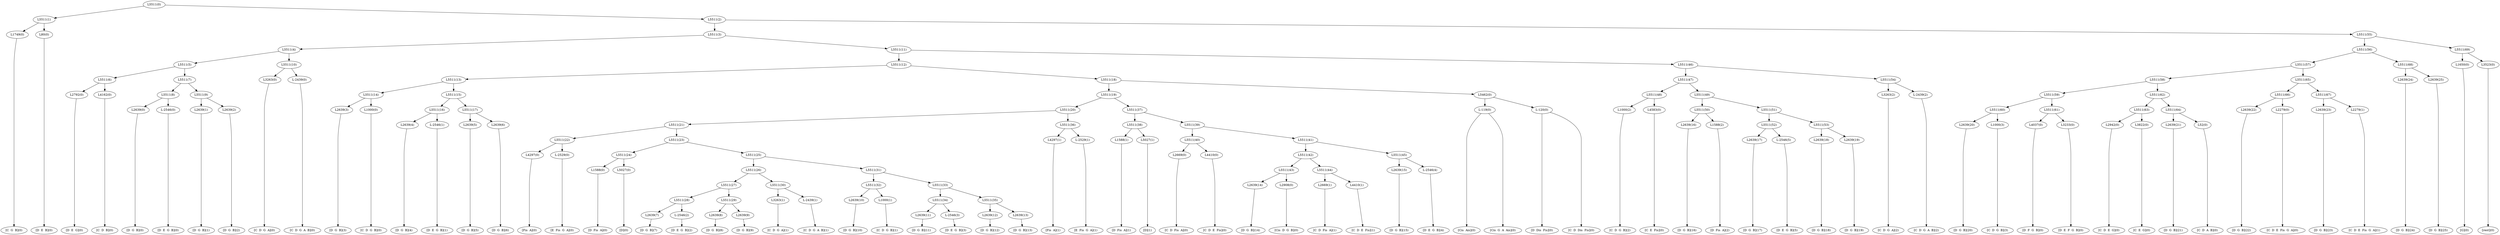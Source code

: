 digraph sample{
"L1749(0)"->"[C  G  B](0)"
"L80(0)"->"[D  E  B](0)"
"L5511(1)"->"L1749(0)"
"L5511(1)"->"L80(0)"
"L2792(0)"->"[D  E  G](0)"
"L4162(0)"->"[C  D  B](0)"
"L5511(6)"->"L2792(0)"
"L5511(6)"->"L4162(0)"
"L2639(0)"->"[D  G  B](0)"
"L-2546(0)"->"[D  E  G  B](0)"
"L5511(8)"->"L2639(0)"
"L5511(8)"->"L-2546(0)"
"L2639(1)"->"[D  G  B](1)"
"L2639(2)"->"[D  G  B](2)"
"L5511(9)"->"L2639(1)"
"L5511(9)"->"L2639(2)"
"L5511(7)"->"L5511(8)"
"L5511(7)"->"L5511(9)"
"L5511(5)"->"L5511(6)"
"L5511(5)"->"L5511(7)"
"L3263(0)"->"[C  D  G  A](0)"
"L-2439(0)"->"[C  D  G  A  B](0)"
"L5511(10)"->"L3263(0)"
"L5511(10)"->"L-2439(0)"
"L5511(4)"->"L5511(5)"
"L5511(4)"->"L5511(10)"
"L2639(3)"->"[D  G  B](3)"
"L1000(0)"->"[C  D  G  B](0)"
"L5511(14)"->"L2639(3)"
"L5511(14)"->"L1000(0)"
"L2639(4)"->"[D  G  B](4)"
"L-2546(1)"->"[D  E  G  B](1)"
"L5511(16)"->"L2639(4)"
"L5511(16)"->"L-2546(1)"
"L2639(5)"->"[D  G  B](5)"
"L2639(6)"->"[D  G  B](6)"
"L5511(17)"->"L2639(5)"
"L5511(17)"->"L2639(6)"
"L5511(15)"->"L5511(16)"
"L5511(15)"->"L5511(17)"
"L5511(13)"->"L5511(14)"
"L5511(13)"->"L5511(15)"
"L4297(0)"->"[Fis  A](0)"
"L-2529(0)"->"[E  Fis  G  A](0)"
"L5511(22)"->"L4297(0)"
"L5511(22)"->"L-2529(0)"
"L1588(0)"->"[D  Fis  A](0)"
"L5027(0)"->"[D](0)"
"L5511(24)"->"L1588(0)"
"L5511(24)"->"L5027(0)"
"L2639(7)"->"[D  G  B](7)"
"L-2546(2)"->"[D  E  G  B](2)"
"L5511(28)"->"L2639(7)"
"L5511(28)"->"L-2546(2)"
"L2639(8)"->"[D  G  B](8)"
"L2639(9)"->"[D  G  B](9)"
"L5511(29)"->"L2639(8)"
"L5511(29)"->"L2639(9)"
"L5511(27)"->"L5511(28)"
"L5511(27)"->"L5511(29)"
"L3263(1)"->"[C  D  G  A](1)"
"L-2439(1)"->"[C  D  G  A  B](1)"
"L5511(30)"->"L3263(1)"
"L5511(30)"->"L-2439(1)"
"L5511(26)"->"L5511(27)"
"L5511(26)"->"L5511(30)"
"L2639(10)"->"[D  G  B](10)"
"L1000(1)"->"[C  D  G  B](1)"
"L5511(32)"->"L2639(10)"
"L5511(32)"->"L1000(1)"
"L2639(11)"->"[D  G  B](11)"
"L-2546(3)"->"[D  E  G  B](3)"
"L5511(34)"->"L2639(11)"
"L5511(34)"->"L-2546(3)"
"L2639(12)"->"[D  G  B](12)"
"L2639(13)"->"[D  G  B](13)"
"L5511(35)"->"L2639(12)"
"L5511(35)"->"L2639(13)"
"L5511(33)"->"L5511(34)"
"L5511(33)"->"L5511(35)"
"L5511(31)"->"L5511(32)"
"L5511(31)"->"L5511(33)"
"L5511(25)"->"L5511(26)"
"L5511(25)"->"L5511(31)"
"L5511(23)"->"L5511(24)"
"L5511(23)"->"L5511(25)"
"L5511(21)"->"L5511(22)"
"L5511(21)"->"L5511(23)"
"L4297(1)"->"[Fis  A](1)"
"L-2529(1)"->"[E  Fis  G  A](1)"
"L5511(36)"->"L4297(1)"
"L5511(36)"->"L-2529(1)"
"L5511(20)"->"L5511(21)"
"L5511(20)"->"L5511(36)"
"L1588(1)"->"[D  Fis  A](1)"
"L5027(1)"->"[D](1)"
"L5511(38)"->"L1588(1)"
"L5511(38)"->"L5027(1)"
"L2669(0)"->"[C  D  Fis  A](0)"
"L4410(0)"->"[C  D  E  Fis](0)"
"L5511(40)"->"L2669(0)"
"L5511(40)"->"L4410(0)"
"L2639(14)"->"[D  G  B](14)"
"L2908(0)"->"[Cis  D  G  B](0)"
"L5511(43)"->"L2639(14)"
"L5511(43)"->"L2908(0)"
"L2669(1)"->"[C  D  Fis  A](1)"
"L4410(1)"->"[C  D  E  Fis](1)"
"L5511(44)"->"L2669(1)"
"L5511(44)"->"L4410(1)"
"L5511(42)"->"L5511(43)"
"L5511(42)"->"L5511(44)"
"L2639(15)"->"[D  G  B](15)"
"L-2546(4)"->"[D  E  G  B](4)"
"L5511(45)"->"L2639(15)"
"L5511(45)"->"L-2546(4)"
"L5511(41)"->"L5511(42)"
"L5511(41)"->"L5511(45)"
"L5511(39)"->"L5511(40)"
"L5511(39)"->"L5511(41)"
"L5511(37)"->"L5511(38)"
"L5511(37)"->"L5511(39)"
"L5511(19)"->"L5511(20)"
"L5511(19)"->"L5511(37)"
"L-119(0)"->"[Cis  Ais](0)"
"L-119(0)"->"[Cis  G  A  Ais](0)"
"L-120(0)"->"[D  Dis  Fis](0)"
"L-120(0)"->"[C  D  Dis  Fis](0)"
"L5462(0)"->"L-119(0)"
"L5462(0)"->"L-120(0)"
"L5511(18)"->"L5511(19)"
"L5511(18)"->"L5462(0)"
"L5511(12)"->"L5511(13)"
"L5511(12)"->"L5511(18)"
"L1000(2)"->"[C  D  G  B](2)"
"L4583(0)"->"[C  E  Fis](0)"
"L5511(48)"->"L1000(2)"
"L5511(48)"->"L4583(0)"
"L2639(16)"->"[D  G  B](16)"
"L1588(2)"->"[D  Fis  A](2)"
"L5511(50)"->"L2639(16)"
"L5511(50)"->"L1588(2)"
"L2639(17)"->"[D  G  B](17)"
"L-2546(5)"->"[D  E  G  B](5)"
"L5511(52)"->"L2639(17)"
"L5511(52)"->"L-2546(5)"
"L2639(18)"->"[D  G  B](18)"
"L2639(19)"->"[D  G  B](19)"
"L5511(53)"->"L2639(18)"
"L5511(53)"->"L2639(19)"
"L5511(51)"->"L5511(52)"
"L5511(51)"->"L5511(53)"
"L5511(49)"->"L5511(50)"
"L5511(49)"->"L5511(51)"
"L5511(47)"->"L5511(48)"
"L5511(47)"->"L5511(49)"
"L3263(2)"->"[C  D  G  A](2)"
"L-2439(2)"->"[C  D  G  A  B](2)"
"L5511(54)"->"L3263(2)"
"L5511(54)"->"L-2439(2)"
"L5511(46)"->"L5511(47)"
"L5511(46)"->"L5511(54)"
"L5511(11)"->"L5511(12)"
"L5511(11)"->"L5511(46)"
"L5511(3)"->"L5511(4)"
"L5511(3)"->"L5511(11)"
"L2639(20)"->"[D  G  B](20)"
"L1000(3)"->"[C  D  G  B](3)"
"L5511(60)"->"L2639(20)"
"L5511(60)"->"L1000(3)"
"L4037(0)"->"[D  F  G  B](0)"
"L3233(0)"->"[D  E  F  G  B](0)"
"L5511(61)"->"L4037(0)"
"L5511(61)"->"L3233(0)"
"L5511(59)"->"L5511(60)"
"L5511(59)"->"L5511(61)"
"L2942(0)"->"[C  D  E  G](0)"
"L3822(0)"->"[C  E  G](0)"
"L5511(63)"->"L2942(0)"
"L5511(63)"->"L3822(0)"
"L2639(21)"->"[D  G  B](21)"
"L52(0)"->"[C  D  A  B](0)"
"L5511(64)"->"L2639(21)"
"L5511(64)"->"L52(0)"
"L5511(62)"->"L5511(63)"
"L5511(62)"->"L5511(64)"
"L5511(58)"->"L5511(59)"
"L5511(58)"->"L5511(62)"
"L2639(22)"->"[D  G  B](22)"
"L2279(0)"->"[C  D  E  Fis  G  A](0)"
"L5511(66)"->"L2639(22)"
"L5511(66)"->"L2279(0)"
"L2639(23)"->"[D  G  B](23)"
"L2279(1)"->"[C  D  E  Fis  G  A](1)"
"L5511(67)"->"L2639(23)"
"L5511(67)"->"L2279(1)"
"L5511(65)"->"L5511(66)"
"L5511(65)"->"L5511(67)"
"L5511(57)"->"L5511(58)"
"L5511(57)"->"L5511(65)"
"L2639(24)"->"[D  G  B](24)"
"L2639(25)"->"[D  G  B](25)"
"L5511(68)"->"L2639(24)"
"L5511(68)"->"L2639(25)"
"L5511(56)"->"L5511(57)"
"L5511(56)"->"L5511(68)"
"L1650(0)"->"[G](0)"
"L3523(0)"->"[rest](0)"
"L5511(69)"->"L1650(0)"
"L5511(69)"->"L3523(0)"
"L5511(55)"->"L5511(56)"
"L5511(55)"->"L5511(69)"
"L5511(2)"->"L5511(3)"
"L5511(2)"->"L5511(55)"
"L5511(0)"->"L5511(1)"
"L5511(0)"->"L5511(2)"
{rank = min; "L5511(0)"}
{rank = same; "L5511(1)"; "L5511(2)";}
{rank = same; "L1749(0)"; "L80(0)"; "L5511(3)"; "L5511(55)";}
{rank = same; "L5511(4)"; "L5511(11)"; "L5511(56)"; "L5511(69)";}
{rank = same; "L5511(5)"; "L5511(10)"; "L5511(12)"; "L5511(46)"; "L5511(57)"; "L5511(68)"; "L1650(0)"; "L3523(0)";}
{rank = same; "L5511(6)"; "L5511(7)"; "L3263(0)"; "L-2439(0)"; "L5511(13)"; "L5511(18)"; "L5511(47)"; "L5511(54)"; "L5511(58)"; "L5511(65)"; "L2639(24)"; "L2639(25)";}
{rank = same; "L2792(0)"; "L4162(0)"; "L5511(8)"; "L5511(9)"; "L5511(14)"; "L5511(15)"; "L5511(19)"; "L5462(0)"; "L5511(48)"; "L5511(49)"; "L3263(2)"; "L-2439(2)"; "L5511(59)"; "L5511(62)"; "L5511(66)"; "L5511(67)";}
{rank = same; "L2639(0)"; "L-2546(0)"; "L2639(1)"; "L2639(2)"; "L2639(3)"; "L1000(0)"; "L5511(16)"; "L5511(17)"; "L5511(20)"; "L5511(37)"; "L-119(0)"; "L-120(0)"; "L1000(2)"; "L4583(0)"; "L5511(50)"; "L5511(51)"; "L5511(60)"; "L5511(61)"; "L5511(63)"; "L5511(64)"; "L2639(22)"; "L2279(0)"; "L2639(23)"; "L2279(1)";}
{rank = same; "L2639(4)"; "L-2546(1)"; "L2639(5)"; "L2639(6)"; "L5511(21)"; "L5511(36)"; "L5511(38)"; "L5511(39)"; "L2639(16)"; "L1588(2)"; "L5511(52)"; "L5511(53)"; "L2639(20)"; "L1000(3)"; "L4037(0)"; "L3233(0)"; "L2942(0)"; "L3822(0)"; "L2639(21)"; "L52(0)";}
{rank = same; "L5511(22)"; "L5511(23)"; "L4297(1)"; "L-2529(1)"; "L1588(1)"; "L5027(1)"; "L5511(40)"; "L5511(41)"; "L2639(17)"; "L-2546(5)"; "L2639(18)"; "L2639(19)";}
{rank = same; "L4297(0)"; "L-2529(0)"; "L5511(24)"; "L5511(25)"; "L2669(0)"; "L4410(0)"; "L5511(42)"; "L5511(45)";}
{rank = same; "L1588(0)"; "L5027(0)"; "L5511(26)"; "L5511(31)"; "L5511(43)"; "L5511(44)"; "L2639(15)"; "L-2546(4)";}
{rank = same; "L5511(27)"; "L5511(30)"; "L5511(32)"; "L5511(33)"; "L2639(14)"; "L2908(0)"; "L2669(1)"; "L4410(1)";}
{rank = same; "L5511(28)"; "L5511(29)"; "L3263(1)"; "L-2439(1)"; "L2639(10)"; "L1000(1)"; "L5511(34)"; "L5511(35)";}
{rank = same; "L2639(7)"; "L-2546(2)"; "L2639(8)"; "L2639(9)"; "L2639(11)"; "L-2546(3)"; "L2639(12)"; "L2639(13)";}
{rank = max; "[C  D  A  B](0)"; "[C  D  B](0)"; "[C  D  Dis  Fis](0)"; "[C  D  E  Fis  G  A](0)"; "[C  D  E  Fis  G  A](1)"; "[C  D  E  Fis](0)"; "[C  D  E  Fis](1)"; "[C  D  E  G](0)"; "[C  D  Fis  A](0)"; "[C  D  Fis  A](1)"; "[C  D  G  A  B](0)"; "[C  D  G  A  B](1)"; "[C  D  G  A  B](2)"; "[C  D  G  A](0)"; "[C  D  G  A](1)"; "[C  D  G  A](2)"; "[C  D  G  B](0)"; "[C  D  G  B](1)"; "[C  D  G  B](2)"; "[C  D  G  B](3)"; "[C  E  Fis](0)"; "[C  E  G](0)"; "[C  G  B](0)"; "[Cis  Ais](0)"; "[Cis  D  G  B](0)"; "[Cis  G  A  Ais](0)"; "[D  Dis  Fis](0)"; "[D  E  B](0)"; "[D  E  F  G  B](0)"; "[D  E  G  B](0)"; "[D  E  G  B](1)"; "[D  E  G  B](2)"; "[D  E  G  B](3)"; "[D  E  G  B](4)"; "[D  E  G  B](5)"; "[D  E  G](0)"; "[D  F  G  B](0)"; "[D  Fis  A](0)"; "[D  Fis  A](1)"; "[D  Fis  A](2)"; "[D  G  B](0)"; "[D  G  B](1)"; "[D  G  B](10)"; "[D  G  B](11)"; "[D  G  B](12)"; "[D  G  B](13)"; "[D  G  B](14)"; "[D  G  B](15)"; "[D  G  B](16)"; "[D  G  B](17)"; "[D  G  B](18)"; "[D  G  B](19)"; "[D  G  B](2)"; "[D  G  B](20)"; "[D  G  B](21)"; "[D  G  B](22)"; "[D  G  B](23)"; "[D  G  B](24)"; "[D  G  B](25)"; "[D  G  B](3)"; "[D  G  B](4)"; "[D  G  B](5)"; "[D  G  B](6)"; "[D  G  B](7)"; "[D  G  B](8)"; "[D  G  B](9)"; "[D](0)"; "[D](1)"; "[E  Fis  G  A](0)"; "[E  Fis  G  A](1)"; "[Fis  A](0)"; "[Fis  A](1)"; "[G](0)"; "[rest](0)";}
}